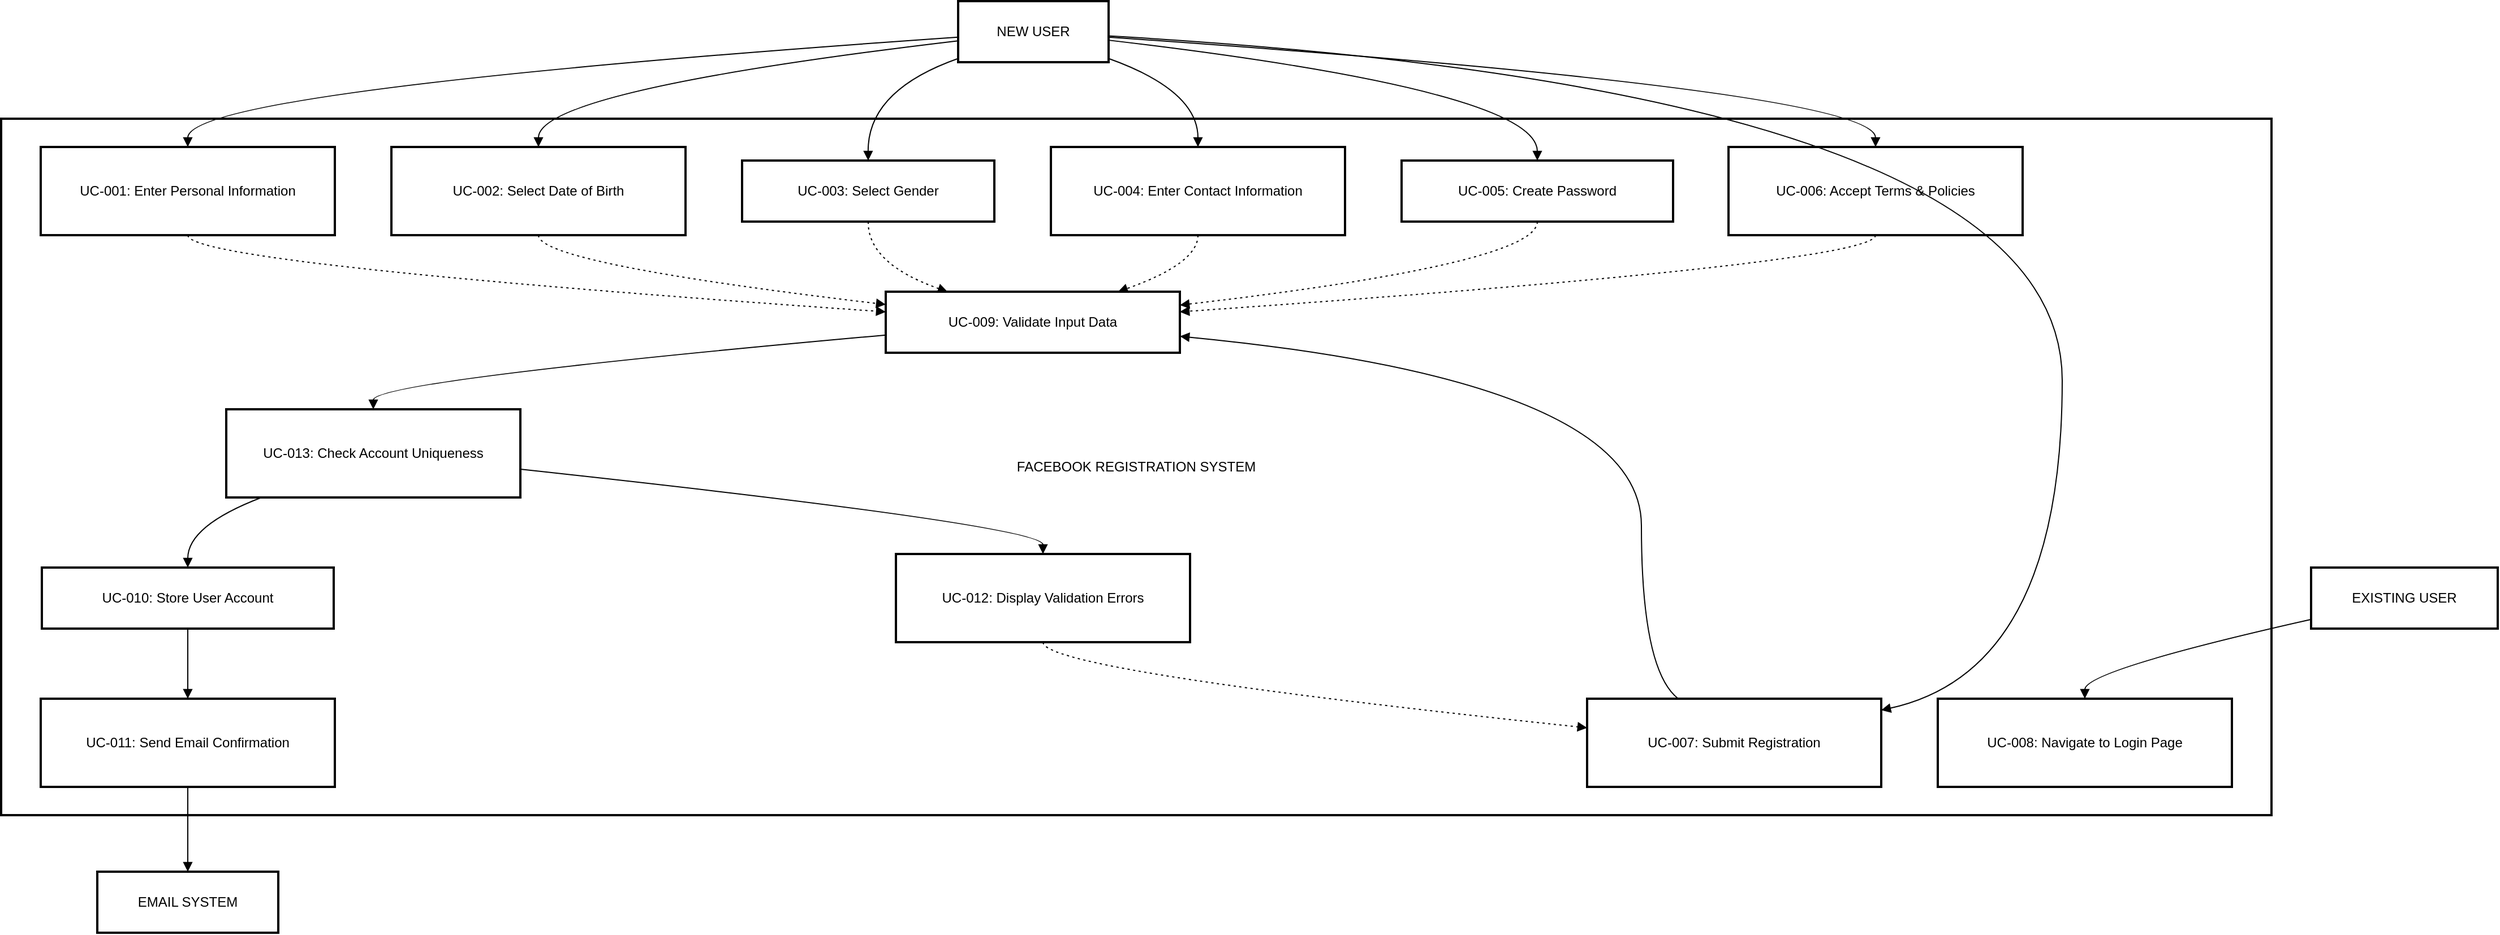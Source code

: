<mxfile version="27.1.1">
  <diagram name="Trang-1" id="nhoYwCQT-kQtjQo7yAb7">
    <mxGraphModel dx="2605" dy="1318" grid="1" gridSize="10" guides="1" tooltips="1" connect="1" arrows="1" fold="1" page="1" pageScale="1" pageWidth="827" pageHeight="1169" math="0" shadow="0">
      <root>
        <mxCell id="0" />
        <mxCell id="1" parent="0" />
        <mxCell id="h4KQwVAW7nrFAsY51Ibk-1" value="FACEBOOK REGISTRATION SYSTEM" style="whiteSpace=wrap;strokeWidth=2;" vertex="1" parent="1">
          <mxGeometry x="20" y="124" width="2007" height="616" as="geometry" />
        </mxCell>
        <mxCell id="h4KQwVAW7nrFAsY51Ibk-2" value="UC-001: Enter Personal Information" style="whiteSpace=wrap;strokeWidth=2;" vertex="1" parent="1">
          <mxGeometry x="55" y="149" width="260" height="78" as="geometry" />
        </mxCell>
        <mxCell id="h4KQwVAW7nrFAsY51Ibk-3" value="UC-002: Select Date of Birth" style="whiteSpace=wrap;strokeWidth=2;" vertex="1" parent="1">
          <mxGeometry x="365" y="149" width="260" height="78" as="geometry" />
        </mxCell>
        <mxCell id="h4KQwVAW7nrFAsY51Ibk-4" value="UC-003: Select Gender" style="whiteSpace=wrap;strokeWidth=2;" vertex="1" parent="1">
          <mxGeometry x="675" y="161" width="223" height="54" as="geometry" />
        </mxCell>
        <mxCell id="h4KQwVAW7nrFAsY51Ibk-5" value="UC-004: Enter Contact Information" style="whiteSpace=wrap;strokeWidth=2;" vertex="1" parent="1">
          <mxGeometry x="948" y="149" width="260" height="78" as="geometry" />
        </mxCell>
        <mxCell id="h4KQwVAW7nrFAsY51Ibk-6" value="UC-005: Create Password" style="whiteSpace=wrap;strokeWidth=2;" vertex="1" parent="1">
          <mxGeometry x="1258" y="161" width="240" height="54" as="geometry" />
        </mxCell>
        <mxCell id="h4KQwVAW7nrFAsY51Ibk-7" value="UC-006: Accept Terms &amp; Policies" style="whiteSpace=wrap;strokeWidth=2;" vertex="1" parent="1">
          <mxGeometry x="1547" y="149" width="260" height="78" as="geometry" />
        </mxCell>
        <mxCell id="h4KQwVAW7nrFAsY51Ibk-8" value="UC-007: Submit Registration" style="whiteSpace=wrap;strokeWidth=2;" vertex="1" parent="1">
          <mxGeometry x="1422" y="637" width="260" height="78" as="geometry" />
        </mxCell>
        <mxCell id="h4KQwVAW7nrFAsY51Ibk-9" value="UC-008: Navigate to Login Page" style="whiteSpace=wrap;strokeWidth=2;" vertex="1" parent="1">
          <mxGeometry x="1732" y="637" width="260" height="78" as="geometry" />
        </mxCell>
        <mxCell id="h4KQwVAW7nrFAsY51Ibk-10" value="UC-009: Validate Input Data" style="whiteSpace=wrap;strokeWidth=2;" vertex="1" parent="1">
          <mxGeometry x="802" y="277" width="260" height="54" as="geometry" />
        </mxCell>
        <mxCell id="h4KQwVAW7nrFAsY51Ibk-11" value="UC-010: Store User Account" style="whiteSpace=wrap;strokeWidth=2;" vertex="1" parent="1">
          <mxGeometry x="56" y="521" width="258" height="54" as="geometry" />
        </mxCell>
        <mxCell id="h4KQwVAW7nrFAsY51Ibk-12" value="UC-011: Send Email Confirmation" style="whiteSpace=wrap;strokeWidth=2;" vertex="1" parent="1">
          <mxGeometry x="55" y="637" width="260" height="78" as="geometry" />
        </mxCell>
        <mxCell id="h4KQwVAW7nrFAsY51Ibk-13" value="UC-012: Display Validation Errors" style="whiteSpace=wrap;strokeWidth=2;" vertex="1" parent="1">
          <mxGeometry x="811" y="509" width="260" height="78" as="geometry" />
        </mxCell>
        <mxCell id="h4KQwVAW7nrFAsY51Ibk-14" value="UC-013: Check Account Uniqueness" style="whiteSpace=wrap;strokeWidth=2;" vertex="1" parent="1">
          <mxGeometry x="219" y="381" width="260" height="78" as="geometry" />
        </mxCell>
        <mxCell id="h4KQwVAW7nrFAsY51Ibk-15" value="NEW USER" style="whiteSpace=wrap;strokeWidth=2;" vertex="1" parent="1">
          <mxGeometry x="866" y="20" width="133" height="54" as="geometry" />
        </mxCell>
        <mxCell id="h4KQwVAW7nrFAsY51Ibk-16" value="EXISTING USER" style="whiteSpace=wrap;strokeWidth=2;" vertex="1" parent="1">
          <mxGeometry x="2062" y="521" width="165" height="54" as="geometry" />
        </mxCell>
        <mxCell id="h4KQwVAW7nrFAsY51Ibk-17" value="EMAIL SYSTEM" style="whiteSpace=wrap;strokeWidth=2;" vertex="1" parent="1">
          <mxGeometry x="105" y="790" width="160" height="54" as="geometry" />
        </mxCell>
        <mxCell id="h4KQwVAW7nrFAsY51Ibk-18" value="" style="curved=1;startArrow=none;endArrow=block;exitX=0;exitY=0.59;entryX=0.5;entryY=0;rounded=0;" edge="1" parent="1" source="h4KQwVAW7nrFAsY51Ibk-15" target="h4KQwVAW7nrFAsY51Ibk-2">
          <mxGeometry relative="1" as="geometry">
            <Array as="points">
              <mxPoint x="185" y="99" />
            </Array>
          </mxGeometry>
        </mxCell>
        <mxCell id="h4KQwVAW7nrFAsY51Ibk-19" value="" style="curved=1;startArrow=none;endArrow=block;exitX=0;exitY=0.65;entryX=0.5;entryY=0;rounded=0;" edge="1" parent="1" source="h4KQwVAW7nrFAsY51Ibk-15" target="h4KQwVAW7nrFAsY51Ibk-3">
          <mxGeometry relative="1" as="geometry">
            <Array as="points">
              <mxPoint x="495" y="99" />
            </Array>
          </mxGeometry>
        </mxCell>
        <mxCell id="h4KQwVAW7nrFAsY51Ibk-20" value="" style="curved=1;startArrow=none;endArrow=block;exitX=0;exitY=0.94;entryX=0.5;entryY=0;rounded=0;" edge="1" parent="1" source="h4KQwVAW7nrFAsY51Ibk-15" target="h4KQwVAW7nrFAsY51Ibk-4">
          <mxGeometry relative="1" as="geometry">
            <Array as="points">
              <mxPoint x="786" y="99" />
            </Array>
          </mxGeometry>
        </mxCell>
        <mxCell id="h4KQwVAW7nrFAsY51Ibk-21" value="" style="curved=1;startArrow=none;endArrow=block;exitX=1;exitY=0.94;entryX=0.5;entryY=0;rounded=0;" edge="1" parent="1" source="h4KQwVAW7nrFAsY51Ibk-15" target="h4KQwVAW7nrFAsY51Ibk-5">
          <mxGeometry relative="1" as="geometry">
            <Array as="points">
              <mxPoint x="1078" y="99" />
            </Array>
          </mxGeometry>
        </mxCell>
        <mxCell id="h4KQwVAW7nrFAsY51Ibk-22" value="" style="curved=1;startArrow=none;endArrow=block;exitX=1;exitY=0.64;entryX=0.5;entryY=0;rounded=0;" edge="1" parent="1" source="h4KQwVAW7nrFAsY51Ibk-15" target="h4KQwVAW7nrFAsY51Ibk-6">
          <mxGeometry relative="1" as="geometry">
            <Array as="points">
              <mxPoint x="1378" y="99" />
            </Array>
          </mxGeometry>
        </mxCell>
        <mxCell id="h4KQwVAW7nrFAsY51Ibk-23" value="" style="curved=1;startArrow=none;endArrow=block;exitX=1;exitY=0.59;entryX=0.5;entryY=0;rounded=0;" edge="1" parent="1" source="h4KQwVAW7nrFAsY51Ibk-15" target="h4KQwVAW7nrFAsY51Ibk-7">
          <mxGeometry relative="1" as="geometry">
            <Array as="points">
              <mxPoint x="1677" y="99" />
            </Array>
          </mxGeometry>
        </mxCell>
        <mxCell id="h4KQwVAW7nrFAsY51Ibk-24" value="" style="curved=1;startArrow=none;endArrow=block;exitX=1;exitY=0.57;entryX=1;entryY=0.13;rounded=0;" edge="1" parent="1" source="h4KQwVAW7nrFAsY51Ibk-15" target="h4KQwVAW7nrFAsY51Ibk-8">
          <mxGeometry relative="1" as="geometry">
            <Array as="points">
              <mxPoint x="1842" y="99" />
              <mxPoint x="1842" y="612" />
            </Array>
          </mxGeometry>
        </mxCell>
        <mxCell id="h4KQwVAW7nrFAsY51Ibk-25" value="" style="curved=1;startArrow=none;endArrow=block;exitX=0;exitY=0.85;entryX=0.5;entryY=0;rounded=0;" edge="1" parent="1" source="h4KQwVAW7nrFAsY51Ibk-16" target="h4KQwVAW7nrFAsY51Ibk-9">
          <mxGeometry relative="1" as="geometry">
            <Array as="points">
              <mxPoint x="1862" y="612" />
            </Array>
          </mxGeometry>
        </mxCell>
        <mxCell id="h4KQwVAW7nrFAsY51Ibk-26" value="" style="curved=1;dashed=1;dashPattern=2 3;startArrow=none;endArrow=block;exitX=0.5;exitY=1;entryX=0;entryY=0.33;rounded=0;" edge="1" parent="1" source="h4KQwVAW7nrFAsY51Ibk-2" target="h4KQwVAW7nrFAsY51Ibk-10">
          <mxGeometry relative="1" as="geometry">
            <Array as="points">
              <mxPoint x="185" y="252" />
            </Array>
          </mxGeometry>
        </mxCell>
        <mxCell id="h4KQwVAW7nrFAsY51Ibk-27" value="" style="curved=1;dashed=1;dashPattern=2 3;startArrow=none;endArrow=block;exitX=0.5;exitY=1;entryX=0;entryY=0.21;rounded=0;" edge="1" parent="1" source="h4KQwVAW7nrFAsY51Ibk-3" target="h4KQwVAW7nrFAsY51Ibk-10">
          <mxGeometry relative="1" as="geometry">
            <Array as="points">
              <mxPoint x="495" y="252" />
            </Array>
          </mxGeometry>
        </mxCell>
        <mxCell id="h4KQwVAW7nrFAsY51Ibk-28" value="" style="curved=1;dashed=1;dashPattern=2 3;startArrow=none;endArrow=block;exitX=0.5;exitY=1;entryX=0.21;entryY=0;rounded=0;" edge="1" parent="1" source="h4KQwVAW7nrFAsY51Ibk-4" target="h4KQwVAW7nrFAsY51Ibk-10">
          <mxGeometry relative="1" as="geometry">
            <Array as="points">
              <mxPoint x="786" y="252" />
            </Array>
          </mxGeometry>
        </mxCell>
        <mxCell id="h4KQwVAW7nrFAsY51Ibk-29" value="" style="curved=1;dashed=1;dashPattern=2 3;startArrow=none;endArrow=block;exitX=0.5;exitY=1;entryX=0.79;entryY=0;rounded=0;" edge="1" parent="1" source="h4KQwVAW7nrFAsY51Ibk-5" target="h4KQwVAW7nrFAsY51Ibk-10">
          <mxGeometry relative="1" as="geometry">
            <Array as="points">
              <mxPoint x="1078" y="252" />
            </Array>
          </mxGeometry>
        </mxCell>
        <mxCell id="h4KQwVAW7nrFAsY51Ibk-30" value="" style="curved=1;dashed=1;dashPattern=2 3;startArrow=none;endArrow=block;exitX=0.5;exitY=1;entryX=1;entryY=0.22;rounded=0;" edge="1" parent="1" source="h4KQwVAW7nrFAsY51Ibk-6" target="h4KQwVAW7nrFAsY51Ibk-10">
          <mxGeometry relative="1" as="geometry">
            <Array as="points">
              <mxPoint x="1378" y="252" />
            </Array>
          </mxGeometry>
        </mxCell>
        <mxCell id="h4KQwVAW7nrFAsY51Ibk-31" value="" style="curved=1;dashed=1;dashPattern=2 3;startArrow=none;endArrow=block;exitX=0.5;exitY=1;entryX=1;entryY=0.33;rounded=0;" edge="1" parent="1" source="h4KQwVAW7nrFAsY51Ibk-7" target="h4KQwVAW7nrFAsY51Ibk-10">
          <mxGeometry relative="1" as="geometry">
            <Array as="points">
              <mxPoint x="1677" y="252" />
            </Array>
          </mxGeometry>
        </mxCell>
        <mxCell id="h4KQwVAW7nrFAsY51Ibk-32" value="" style="curved=1;startArrow=none;endArrow=block;exitX=0.31;exitY=0;entryX=1;entryY=0.73;rounded=0;" edge="1" parent="1" source="h4KQwVAW7nrFAsY51Ibk-8" target="h4KQwVAW7nrFAsY51Ibk-10">
          <mxGeometry relative="1" as="geometry">
            <Array as="points">
              <mxPoint x="1470" y="612" />
              <mxPoint x="1470" y="356" />
            </Array>
          </mxGeometry>
        </mxCell>
        <mxCell id="h4KQwVAW7nrFAsY51Ibk-33" value="" style="curved=1;startArrow=none;endArrow=block;exitX=0;exitY=0.71;entryX=0.5;entryY=0;rounded=0;" edge="1" parent="1" source="h4KQwVAW7nrFAsY51Ibk-10" target="h4KQwVAW7nrFAsY51Ibk-14">
          <mxGeometry relative="1" as="geometry">
            <Array as="points">
              <mxPoint x="349" y="356" />
            </Array>
          </mxGeometry>
        </mxCell>
        <mxCell id="h4KQwVAW7nrFAsY51Ibk-34" value="" style="curved=1;startArrow=none;endArrow=block;exitX=0.12;exitY=1;entryX=0.5;entryY=0;rounded=0;" edge="1" parent="1" source="h4KQwVAW7nrFAsY51Ibk-14" target="h4KQwVAW7nrFAsY51Ibk-11">
          <mxGeometry relative="1" as="geometry">
            <Array as="points">
              <mxPoint x="185" y="484" />
            </Array>
          </mxGeometry>
        </mxCell>
        <mxCell id="h4KQwVAW7nrFAsY51Ibk-35" value="" style="curved=1;startArrow=none;endArrow=block;exitX=1;exitY=0.68;entryX=0.5;entryY=0;rounded=0;" edge="1" parent="1" source="h4KQwVAW7nrFAsY51Ibk-14" target="h4KQwVAW7nrFAsY51Ibk-13">
          <mxGeometry relative="1" as="geometry">
            <Array as="points">
              <mxPoint x="941" y="484" />
            </Array>
          </mxGeometry>
        </mxCell>
        <mxCell id="h4KQwVAW7nrFAsY51Ibk-36" value="" style="curved=1;startArrow=none;endArrow=block;exitX=0.5;exitY=1;entryX=0.5;entryY=0;rounded=0;" edge="1" parent="1" source="h4KQwVAW7nrFAsY51Ibk-11" target="h4KQwVAW7nrFAsY51Ibk-12">
          <mxGeometry relative="1" as="geometry">
            <Array as="points" />
          </mxGeometry>
        </mxCell>
        <mxCell id="h4KQwVAW7nrFAsY51Ibk-37" value="" style="curved=1;startArrow=none;endArrow=block;exitX=0.5;exitY=1;entryX=0.5;entryY=0;rounded=0;" edge="1" parent="1" source="h4KQwVAW7nrFAsY51Ibk-12" target="h4KQwVAW7nrFAsY51Ibk-17">
          <mxGeometry relative="1" as="geometry">
            <Array as="points" />
          </mxGeometry>
        </mxCell>
        <mxCell id="h4KQwVAW7nrFAsY51Ibk-38" value="" style="curved=1;dashed=1;dashPattern=2 3;startArrow=none;endArrow=block;exitX=0.5;exitY=1;entryX=0;entryY=0.33;rounded=0;" edge="1" parent="1" source="h4KQwVAW7nrFAsY51Ibk-13" target="h4KQwVAW7nrFAsY51Ibk-8">
          <mxGeometry relative="1" as="geometry">
            <Array as="points">
              <mxPoint x="941" y="612" />
            </Array>
          </mxGeometry>
        </mxCell>
      </root>
    </mxGraphModel>
  </diagram>
</mxfile>

